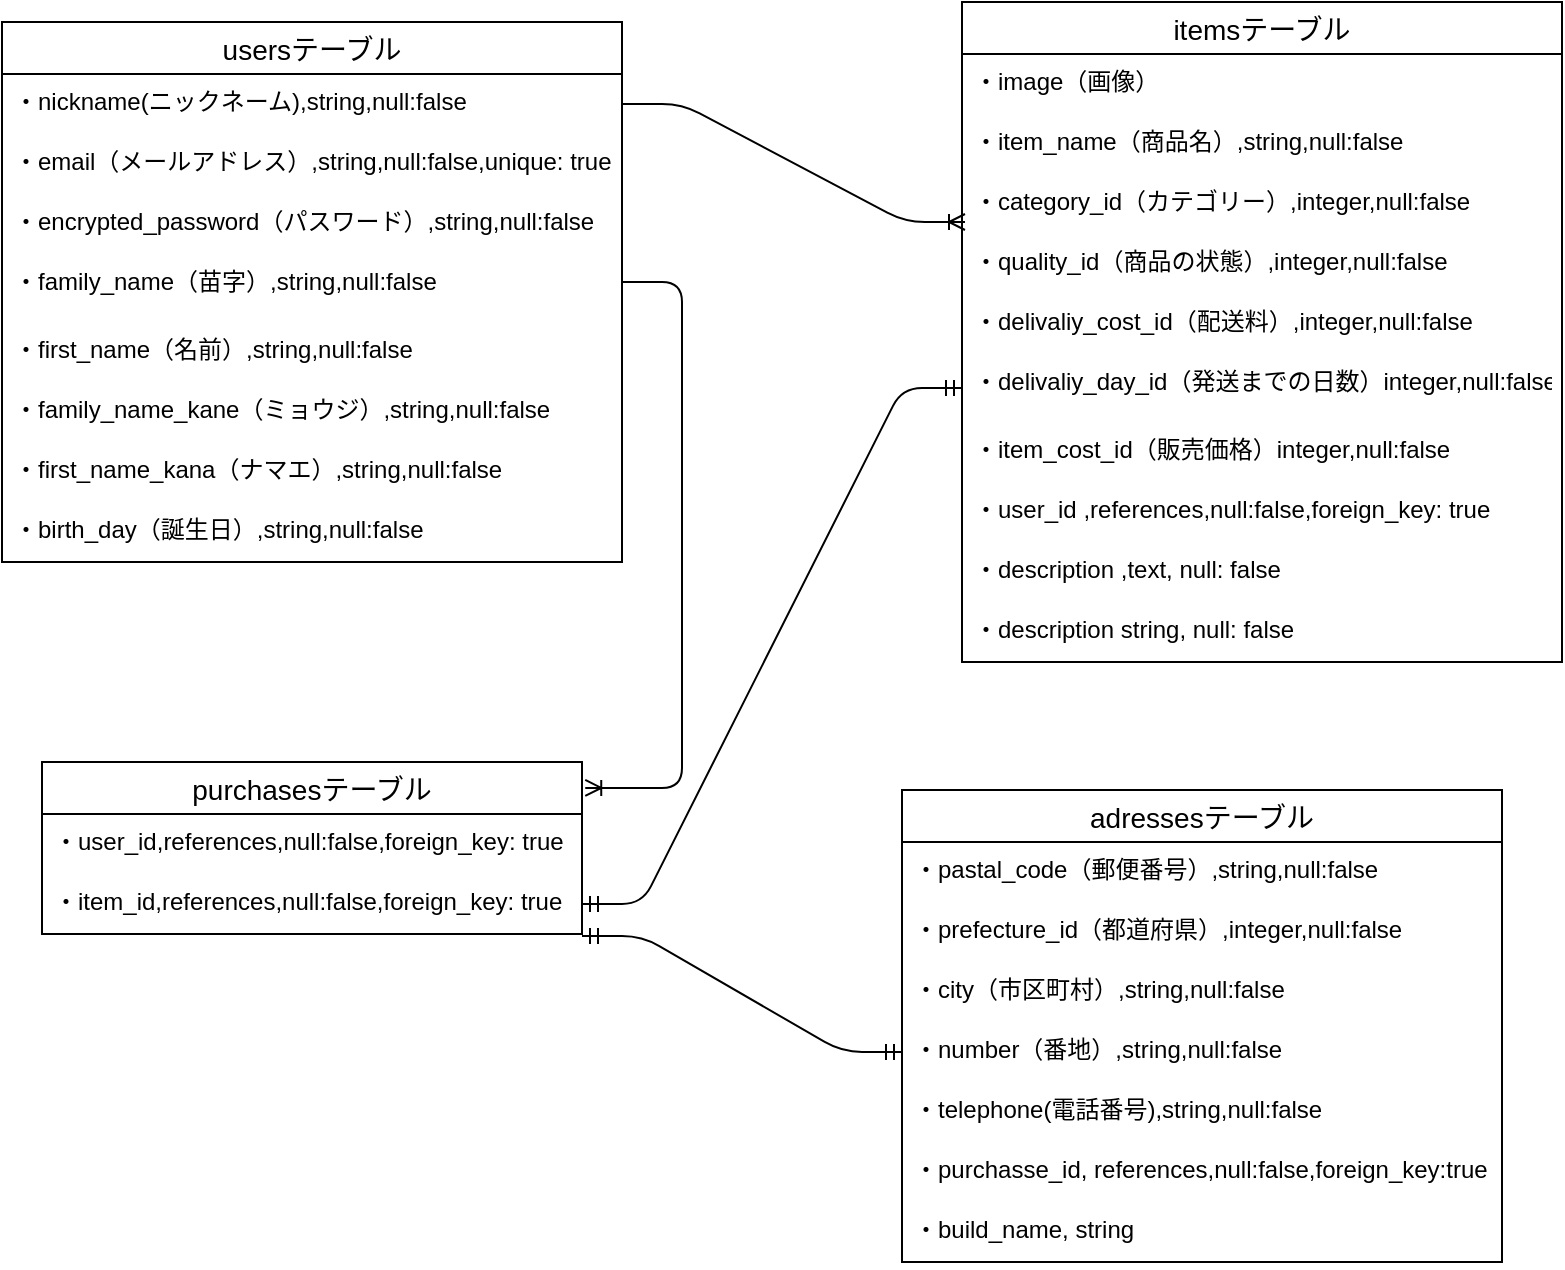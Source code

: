 <mxfile>
    <diagram id="L3yWwod7Fpl1EaG5gejt" name="ページ1">
        <mxGraphModel dx="192" dy="579" grid="1" gridSize="10" guides="1" tooltips="1" connect="1" arrows="1" fold="1" page="1" pageScale="1" pageWidth="850" pageHeight="1100" math="0" shadow="0">
            <root>
                <mxCell id="0"/>
                <mxCell id="1" parent="0"/>
                <mxCell id="25" value="usersテーブル" style="swimlane;fontStyle=0;childLayout=stackLayout;horizontal=1;startSize=26;horizontalStack=0;resizeParent=1;resizeParentMax=0;resizeLast=0;collapsible=1;marginBottom=0;align=center;fontSize=14;" parent="1" vertex="1">
                    <mxGeometry x="10" y="50" width="310" height="270" as="geometry"/>
                </mxCell>
                <mxCell id="26" value="・nickname(ニックネーム),string,null:false" style="text;strokeColor=none;fillColor=none;spacingLeft=4;spacingRight=4;overflow=hidden;rotatable=0;points=[[0,0.5],[1,0.5]];portConstraint=eastwest;fontSize=12;" parent="25" vertex="1">
                    <mxGeometry y="26" width="310" height="30" as="geometry"/>
                </mxCell>
                <mxCell id="27" value="・email（メールアドレス）,string,null:false,unique: true" style="text;strokeColor=none;fillColor=none;spacingLeft=4;spacingRight=4;overflow=hidden;rotatable=0;points=[[0,0.5],[1,0.5]];portConstraint=eastwest;fontSize=12;" parent="25" vertex="1">
                    <mxGeometry y="56" width="310" height="30" as="geometry"/>
                </mxCell>
                <mxCell id="28" value="・encrypted_password（パスワード）,string,null:false" style="text;strokeColor=none;fillColor=none;spacingLeft=4;spacingRight=4;overflow=hidden;rotatable=0;points=[[0,0.5],[1,0.5]];portConstraint=eastwest;fontSize=12;" parent="25" vertex="1">
                    <mxGeometry y="86" width="310" height="30" as="geometry"/>
                </mxCell>
                <mxCell id="57" value="・family_name（苗字）,string,null:false" style="text;strokeColor=none;fillColor=none;spacingLeft=4;spacingRight=4;overflow=hidden;rotatable=0;points=[[0,0.5],[1,0.5]];portConstraint=eastwest;fontSize=12;" vertex="1" parent="25">
                    <mxGeometry y="116" width="310" height="34" as="geometry"/>
                </mxCell>
                <mxCell id="56" value="・first_name（名前）,string,null:false" style="text;strokeColor=none;fillColor=none;spacingLeft=4;spacingRight=4;overflow=hidden;rotatable=0;points=[[0,0.5],[1,0.5]];portConstraint=eastwest;fontSize=12;" vertex="1" parent="25">
                    <mxGeometry y="150" width="310" height="30" as="geometry"/>
                </mxCell>
                <mxCell id="59" value="・family_name_kane（ミョウジ）,string,null:false" style="text;strokeColor=none;fillColor=none;spacingLeft=4;spacingRight=4;overflow=hidden;rotatable=0;points=[[0,0.5],[1,0.5]];portConstraint=eastwest;fontSize=12;" vertex="1" parent="25">
                    <mxGeometry y="180" width="310" height="30" as="geometry"/>
                </mxCell>
                <mxCell id="58" value="・first_name_kana（ナマエ）,string,null:false" style="text;strokeColor=none;fillColor=none;spacingLeft=4;spacingRight=4;overflow=hidden;rotatable=0;points=[[0,0.5],[1,0.5]];portConstraint=eastwest;fontSize=12;" vertex="1" parent="25">
                    <mxGeometry y="210" width="310" height="30" as="geometry"/>
                </mxCell>
                <mxCell id="60" value="・birth_day（誕生日）,string,null:false" style="text;strokeColor=none;fillColor=none;spacingLeft=4;spacingRight=4;overflow=hidden;rotatable=0;points=[[0,0.5],[1,0.5]];portConstraint=eastwest;fontSize=12;" vertex="1" parent="25">
                    <mxGeometry y="240" width="310" height="30" as="geometry"/>
                </mxCell>
                <mxCell id="30" value="itemsテーブル" style="swimlane;fontStyle=0;childLayout=stackLayout;horizontal=1;startSize=26;horizontalStack=0;resizeParent=1;resizeParentMax=0;resizeLast=0;collapsible=1;marginBottom=0;align=center;fontSize=14;" parent="1" vertex="1">
                    <mxGeometry x="490" y="40" width="300" height="330" as="geometry"/>
                </mxCell>
                <mxCell id="31" value="・image（画像）" style="text;strokeColor=none;fillColor=none;spacingLeft=4;spacingRight=4;overflow=hidden;rotatable=0;points=[[0,0.5],[1,0.5]];portConstraint=eastwest;fontSize=12;" parent="30" vertex="1">
                    <mxGeometry y="26" width="300" height="30" as="geometry"/>
                </mxCell>
                <mxCell id="32" value="・item_name（商品名）,string,null:false" style="text;strokeColor=none;fillColor=none;spacingLeft=4;spacingRight=4;overflow=hidden;rotatable=0;points=[[0,0.5],[1,0.5]];portConstraint=eastwest;fontSize=12;" parent="30" vertex="1">
                    <mxGeometry y="56" width="300" height="30" as="geometry"/>
                </mxCell>
                <mxCell id="33" value="・category_id（カテゴリー）,integer,null:false" style="text;strokeColor=none;fillColor=none;spacingLeft=4;spacingRight=4;overflow=hidden;rotatable=0;points=[[0,0.5],[1,0.5]];portConstraint=eastwest;fontSize=12;" parent="30" vertex="1">
                    <mxGeometry y="86" width="300" height="30" as="geometry"/>
                </mxCell>
                <mxCell id="34" value="・quality_id（商品の状態）,integer,null:false" style="text;strokeColor=none;fillColor=none;spacingLeft=4;spacingRight=4;overflow=hidden;rotatable=0;points=[[0,0.5],[1,0.5]];portConstraint=eastwest;fontSize=12;" parent="30" vertex="1">
                    <mxGeometry y="116" width="300" height="30" as="geometry"/>
                </mxCell>
                <mxCell id="35" value="・delivaliy_cost_id（配送料）,integer,null:false&#10;" style="text;strokeColor=none;fillColor=none;spacingLeft=4;spacingRight=4;overflow=hidden;rotatable=0;points=[[0,0.5],[1,0.5]];portConstraint=eastwest;fontSize=12;" parent="30" vertex="1">
                    <mxGeometry y="146" width="300" height="30" as="geometry"/>
                </mxCell>
                <mxCell id="36" value="・delivaliy_day_id（発送までの日数）integer,null:false" style="text;strokeColor=none;fillColor=none;spacingLeft=4;spacingRight=4;overflow=hidden;rotatable=0;points=[[0,0.5],[1,0.5]];portConstraint=eastwest;fontSize=12;" parent="30" vertex="1">
                    <mxGeometry y="176" width="300" height="34" as="geometry"/>
                </mxCell>
                <mxCell id="37" value="・item_cost_id（販売価格）integer,null:false" style="text;strokeColor=none;fillColor=none;spacingLeft=4;spacingRight=4;overflow=hidden;rotatable=0;points=[[0,0.5],[1,0.5]];portConstraint=eastwest;fontSize=12;" parent="30" vertex="1">
                    <mxGeometry y="210" width="300" height="30" as="geometry"/>
                </mxCell>
                <mxCell id="62" value="・user_id ,references,null:false,foreign_key: true " style="text;strokeColor=none;fillColor=none;spacingLeft=4;spacingRight=4;overflow=hidden;rotatable=0;points=[[0,0.5],[1,0.5]];portConstraint=eastwest;fontSize=12;" vertex="1" parent="30">
                    <mxGeometry y="240" width="300" height="30" as="geometry"/>
                </mxCell>
                <mxCell id="38" value="・description ,text, null: false" style="text;strokeColor=none;fillColor=none;spacingLeft=4;spacingRight=4;overflow=hidden;rotatable=0;points=[[0,0.5],[1,0.5]];portConstraint=eastwest;fontSize=12;" parent="30" vertex="1">
                    <mxGeometry y="270" width="300" height="30" as="geometry"/>
                </mxCell>
                <mxCell id="63" value="・description string, null: false" style="text;strokeColor=none;fillColor=none;spacingLeft=4;spacingRight=4;overflow=hidden;rotatable=0;points=[[0,0.5],[1,0.5]];portConstraint=eastwest;fontSize=12;" vertex="1" parent="30">
                    <mxGeometry y="300" width="300" height="30" as="geometry"/>
                </mxCell>
                <mxCell id="39" value="" style="edgeStyle=entityRelationEdgeStyle;fontSize=12;html=1;endArrow=ERoneToMany;entryX=0.005;entryY=0.8;entryDx=0;entryDy=0;entryPerimeter=0;exitX=1;exitY=0.5;exitDx=0;exitDy=0;" parent="1" source="26" target="33" edge="1">
                    <mxGeometry width="100" height="100" relative="1" as="geometry">
                        <mxPoint x="250" y="150" as="sourcePoint"/>
                        <mxPoint x="510" y="150" as="targetPoint"/>
                    </mxGeometry>
                </mxCell>
                <mxCell id="40" value="purchasesテーブル" style="swimlane;fontStyle=0;childLayout=stackLayout;horizontal=1;startSize=26;horizontalStack=0;resizeParent=1;resizeParentMax=0;resizeLast=0;collapsible=1;marginBottom=0;align=center;fontSize=14;" parent="1" vertex="1">
                    <mxGeometry x="30" y="420" width="270" height="86" as="geometry"/>
                </mxCell>
                <mxCell id="41" value="・user_id,references,null:false,foreign_key: true" style="text;strokeColor=none;fillColor=none;spacingLeft=4;spacingRight=4;overflow=hidden;rotatable=0;points=[[0,0.5],[1,0.5]];portConstraint=eastwest;fontSize=12;" parent="40" vertex="1">
                    <mxGeometry y="26" width="270" height="30" as="geometry"/>
                </mxCell>
                <mxCell id="42" value="・item_id,references,null:false,foreign_key: true" style="text;strokeColor=none;fillColor=none;spacingLeft=4;spacingRight=4;overflow=hidden;rotatable=0;points=[[0,0.5],[1,0.5]];portConstraint=eastwest;fontSize=12;" parent="40" vertex="1">
                    <mxGeometry y="56" width="270" height="30" as="geometry"/>
                </mxCell>
                <mxCell id="46" value="" style="edgeStyle=entityRelationEdgeStyle;fontSize=12;html=1;endArrow=ERmandOne;startArrow=ERmandOne;entryX=0;entryY=0.5;entryDx=0;entryDy=0;exitX=1;exitY=0.5;exitDx=0;exitDy=0;" parent="1" source="42" target="36" edge="1">
                    <mxGeometry width="100" height="100" relative="1" as="geometry">
                        <mxPoint x="250" y="370" as="sourcePoint"/>
                        <mxPoint x="520" y="230" as="targetPoint"/>
                    </mxGeometry>
                </mxCell>
                <mxCell id="47" value="adressesテーブル" style="swimlane;fontStyle=0;childLayout=stackLayout;horizontal=1;startSize=26;horizontalStack=0;resizeParent=1;resizeParentMax=0;resizeLast=0;collapsible=1;marginBottom=0;align=center;fontSize=14;" parent="1" vertex="1">
                    <mxGeometry x="460" y="434" width="300" height="236" as="geometry"/>
                </mxCell>
                <mxCell id="48" value="・pastal_code（郵便番号）,string,null:false" style="text;strokeColor=none;fillColor=none;spacingLeft=4;spacingRight=4;overflow=hidden;rotatable=0;points=[[0,0.5],[1,0.5]];portConstraint=eastwest;fontSize=12;" parent="47" vertex="1">
                    <mxGeometry y="26" width="300" height="30" as="geometry"/>
                </mxCell>
                <mxCell id="61" value="・prefecture_id（都道府県）,integer,null:false" style="text;strokeColor=none;fillColor=none;spacingLeft=4;spacingRight=4;overflow=hidden;rotatable=0;points=[[0,0.5],[1,0.5]];portConstraint=eastwest;fontSize=12;" vertex="1" parent="47">
                    <mxGeometry y="56" width="300" height="30" as="geometry"/>
                </mxCell>
                <mxCell id="50" value="・city（市区町村）,string,null:false" style="text;strokeColor=none;fillColor=none;spacingLeft=4;spacingRight=4;overflow=hidden;rotatable=0;points=[[0,0.5],[1,0.5]];portConstraint=eastwest;fontSize=12;" parent="47" vertex="1">
                    <mxGeometry y="86" width="300" height="30" as="geometry"/>
                </mxCell>
                <mxCell id="53" value="・number（番地）,string,null:false" style="text;strokeColor=none;fillColor=none;spacingLeft=4;spacingRight=4;overflow=hidden;rotatable=0;points=[[0,0.5],[1,0.5]];portConstraint=eastwest;fontSize=12;" parent="47" vertex="1">
                    <mxGeometry y="116" width="300" height="30" as="geometry"/>
                </mxCell>
                <mxCell id="54" value="・telephone(電話番号),string,null:false" style="text;strokeColor=none;fillColor=none;spacingLeft=4;spacingRight=4;overflow=hidden;rotatable=0;points=[[0,0.5],[1,0.5]];portConstraint=eastwest;fontSize=12;" parent="47" vertex="1">
                    <mxGeometry y="146" width="300" height="30" as="geometry"/>
                </mxCell>
                <mxCell id="65" value="・purchasse_id, references,null:false,foreign_key:true" style="text;strokeColor=none;fillColor=none;spacingLeft=4;spacingRight=4;overflow=hidden;rotatable=0;points=[[0,0.5],[1,0.5]];portConstraint=eastwest;fontSize=12;" vertex="1" parent="47">
                    <mxGeometry y="176" width="300" height="30" as="geometry"/>
                </mxCell>
                <mxCell id="66" value="・build_name, string" style="text;strokeColor=none;fillColor=none;spacingLeft=4;spacingRight=4;overflow=hidden;rotatable=0;points=[[0,0.5],[1,0.5]];portConstraint=eastwest;fontSize=12;" vertex="1" parent="47">
                    <mxGeometry y="206" width="300" height="30" as="geometry"/>
                </mxCell>
                <mxCell id="45" value="" style="edgeStyle=entityRelationEdgeStyle;fontSize=12;html=1;endArrow=ERoneToMany;entryX=1.006;entryY=0.151;entryDx=0;entryDy=0;entryPerimeter=0;" parent="1" target="40" edge="1">
                    <mxGeometry width="100" height="100" relative="1" as="geometry">
                        <mxPoint x="320" y="180" as="sourcePoint"/>
                        <mxPoint x="60" y="370" as="targetPoint"/>
                    </mxGeometry>
                </mxCell>
                <mxCell id="67" value="" style="edgeStyle=entityRelationEdgeStyle;fontSize=12;html=1;endArrow=ERmandOne;startArrow=ERmandOne;exitX=1;exitY=1.033;exitDx=0;exitDy=0;exitPerimeter=0;entryX=0;entryY=0.5;entryDx=0;entryDy=0;" edge="1" parent="1" source="42" target="53">
                    <mxGeometry width="100" height="100" relative="1" as="geometry">
                        <mxPoint x="270" y="590" as="sourcePoint"/>
                        <mxPoint x="370" y="490" as="targetPoint"/>
                    </mxGeometry>
                </mxCell>
            </root>
        </mxGraphModel>
    </diagram>
</mxfile>